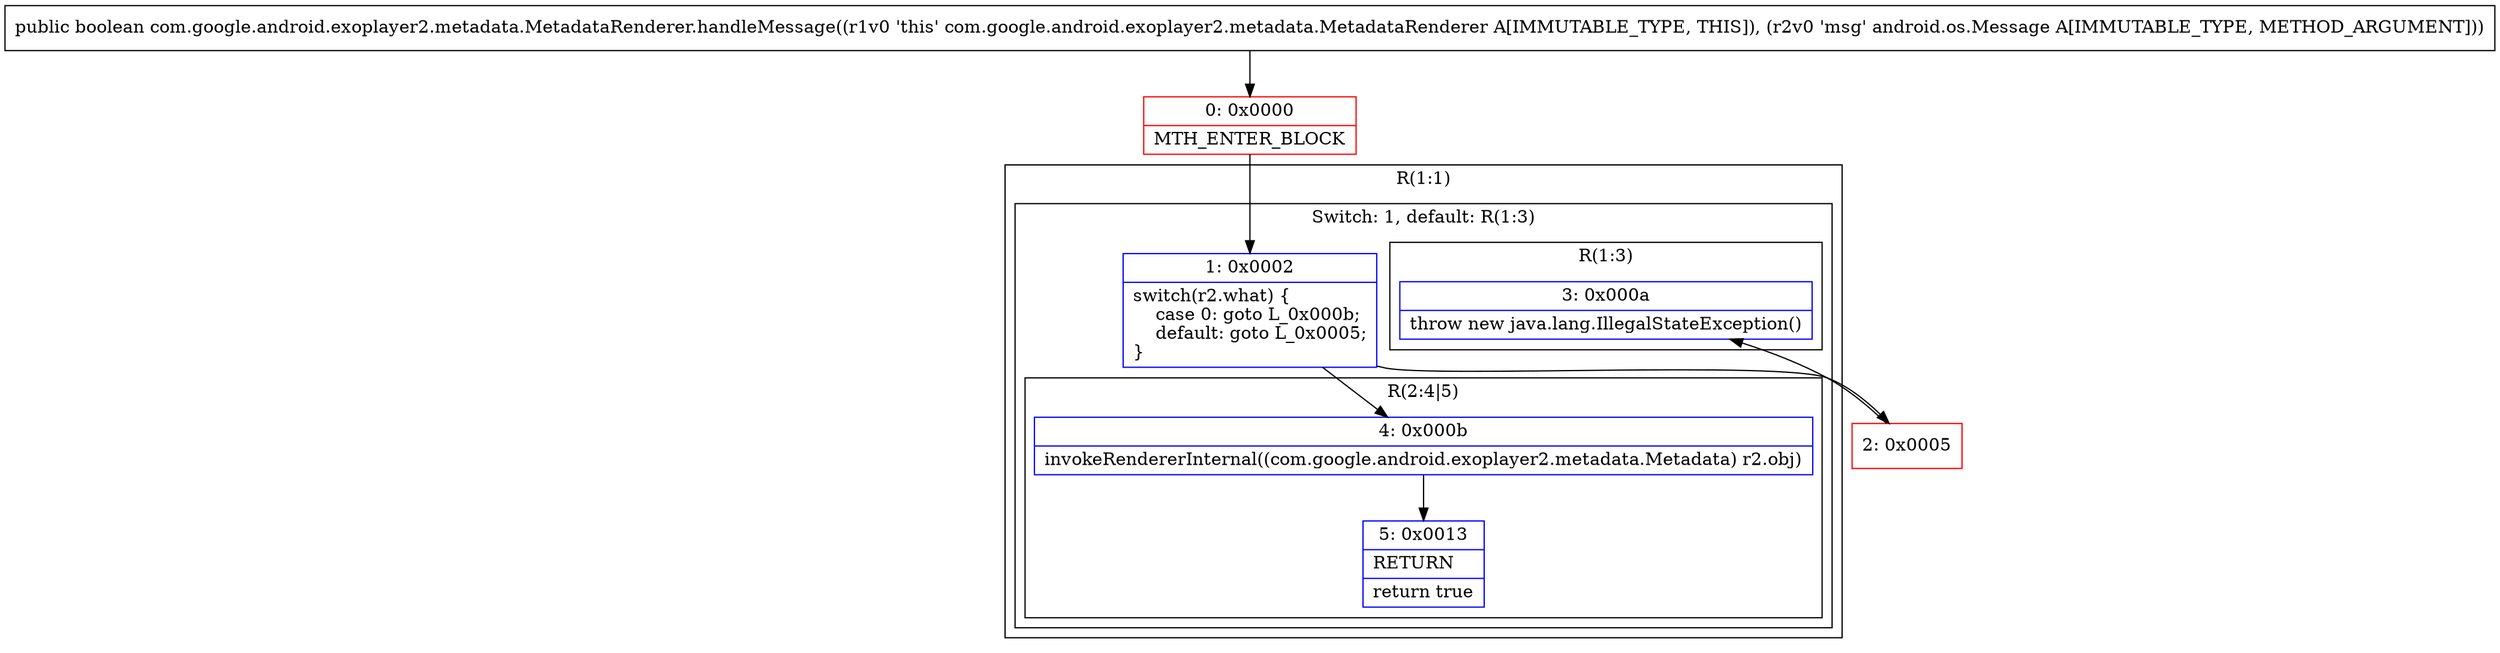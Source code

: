 digraph "CFG forcom.google.android.exoplayer2.metadata.MetadataRenderer.handleMessage(Landroid\/os\/Message;)Z" {
subgraph cluster_Region_1762457600 {
label = "R(1:1)";
node [shape=record,color=blue];
subgraph cluster_SwitchRegion_1187136659 {
label = "Switch: 1, default: R(1:3)";
node [shape=record,color=blue];
Node_1 [shape=record,label="{1\:\ 0x0002|switch(r2.what) \{\l    case 0: goto L_0x000b;\l    default: goto L_0x0005;\l\}\l}"];
subgraph cluster_Region_1637555182 {
label = "R(2:4|5)";
node [shape=record,color=blue];
Node_4 [shape=record,label="{4\:\ 0x000b|invokeRendererInternal((com.google.android.exoplayer2.metadata.Metadata) r2.obj)\l}"];
Node_5 [shape=record,label="{5\:\ 0x0013|RETURN\l|return true\l}"];
}
subgraph cluster_Region_1067956701 {
label = "R(1:3)";
node [shape=record,color=blue];
Node_3 [shape=record,label="{3\:\ 0x000a|throw new java.lang.IllegalStateException()\l}"];
}
}
}
Node_0 [shape=record,color=red,label="{0\:\ 0x0000|MTH_ENTER_BLOCK\l}"];
Node_2 [shape=record,color=red,label="{2\:\ 0x0005}"];
MethodNode[shape=record,label="{public boolean com.google.android.exoplayer2.metadata.MetadataRenderer.handleMessage((r1v0 'this' com.google.android.exoplayer2.metadata.MetadataRenderer A[IMMUTABLE_TYPE, THIS]), (r2v0 'msg' android.os.Message A[IMMUTABLE_TYPE, METHOD_ARGUMENT])) }"];
MethodNode -> Node_0;
Node_1 -> Node_2;
Node_1 -> Node_4;
Node_4 -> Node_5;
Node_0 -> Node_1;
Node_2 -> Node_3;
}

